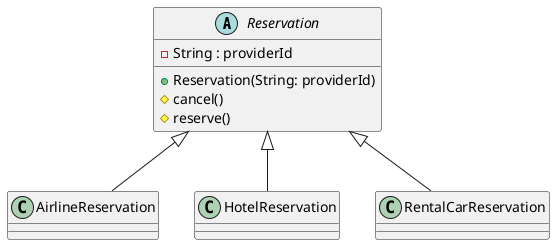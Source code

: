 @startuml
abstract class Reservation {
    - String : providerId
    + Reservation(String: providerId)
    # cancel()
    # reserve()
}


Reservation <|-- AirlineReservation
Reservation <|-- HotelReservation
Reservation <|-- RentalCarReservation



@enduml